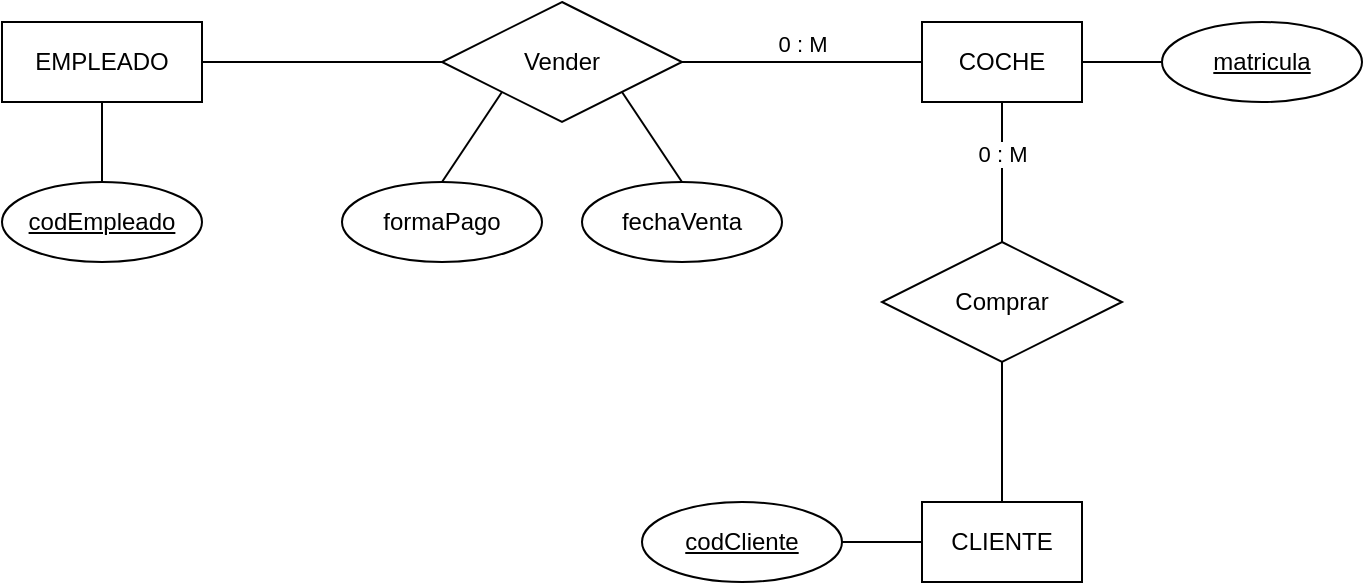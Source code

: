 <mxfile version="24.7.17">
  <diagram name="Página-1" id="n4CHHjMTnL-i9XU4nj9X">
    <mxGraphModel dx="1185" dy="688" grid="1" gridSize="10" guides="1" tooltips="1" connect="1" arrows="1" fold="1" page="1" pageScale="1" pageWidth="827" pageHeight="1169" math="0" shadow="0">
      <root>
        <mxCell id="0" />
        <mxCell id="1" parent="0" />
        <mxCell id="ViVPK2Wu-kz5aLM2kTYd-1" value="EMPLEADO" style="whiteSpace=wrap;html=1;align=center;" parent="1" vertex="1">
          <mxGeometry x="40" y="40" width="100" height="40" as="geometry" />
        </mxCell>
        <mxCell id="ViVPK2Wu-kz5aLM2kTYd-2" value="Vender" style="shape=rhombus;perimeter=rhombusPerimeter;whiteSpace=wrap;html=1;align=center;" parent="1" vertex="1">
          <mxGeometry x="260" y="30" width="120" height="60" as="geometry" />
        </mxCell>
        <mxCell id="ViVPK2Wu-kz5aLM2kTYd-3" value="COCHE" style="whiteSpace=wrap;html=1;align=center;" parent="1" vertex="1">
          <mxGeometry x="500" y="40" width="80" height="40" as="geometry" />
        </mxCell>
        <mxCell id="ViVPK2Wu-kz5aLM2kTYd-4" value="CLIENTE" style="whiteSpace=wrap;html=1;align=center;" parent="1" vertex="1">
          <mxGeometry x="500" y="280" width="80" height="40" as="geometry" />
        </mxCell>
        <mxCell id="ViVPK2Wu-kz5aLM2kTYd-5" value="Comprar" style="shape=rhombus;perimeter=rhombusPerimeter;whiteSpace=wrap;html=1;align=center;" parent="1" vertex="1">
          <mxGeometry x="480" y="150" width="120" height="60" as="geometry" />
        </mxCell>
        <mxCell id="ViVPK2Wu-kz5aLM2kTYd-6" value="" style="endArrow=none;html=1;rounded=0;exitX=1;exitY=0.5;exitDx=0;exitDy=0;entryX=0;entryY=0.5;entryDx=0;entryDy=0;edgeStyle=orthogonalEdgeStyle;verticalAlign=bottom;" parent="1" source="ViVPK2Wu-kz5aLM2kTYd-1" target="ViVPK2Wu-kz5aLM2kTYd-2" edge="1">
          <mxGeometry relative="1" as="geometry">
            <mxPoint x="180" y="160" as="sourcePoint" />
            <mxPoint x="434" y="410" as="targetPoint" />
          </mxGeometry>
        </mxCell>
        <mxCell id="ViVPK2Wu-kz5aLM2kTYd-7" value="0 : M" style="endArrow=none;html=1;rounded=0;exitX=0;exitY=0.5;exitDx=0;exitDy=0;entryX=1;entryY=0.5;entryDx=0;entryDy=0;edgeStyle=orthogonalEdgeStyle;verticalAlign=bottom;" parent="1" source="ViVPK2Wu-kz5aLM2kTYd-3" target="ViVPK2Wu-kz5aLM2kTYd-2" edge="1">
          <mxGeometry relative="1" as="geometry">
            <mxPoint x="150" y="70" as="sourcePoint" />
            <mxPoint x="270" y="70" as="targetPoint" />
          </mxGeometry>
        </mxCell>
        <mxCell id="ViVPK2Wu-kz5aLM2kTYd-8" value="0 : M" style="endArrow=none;html=1;rounded=0;exitX=0.5;exitY=1;exitDx=0;exitDy=0;entryX=0.5;entryY=0;entryDx=0;entryDy=0;edgeStyle=orthogonalEdgeStyle;verticalAlign=bottom;" parent="1" source="ViVPK2Wu-kz5aLM2kTYd-3" target="ViVPK2Wu-kz5aLM2kTYd-5" edge="1">
          <mxGeometry relative="1" as="geometry">
            <mxPoint x="510" y="70" as="sourcePoint" />
            <mxPoint x="390" y="70" as="targetPoint" />
          </mxGeometry>
        </mxCell>
        <mxCell id="ViVPK2Wu-kz5aLM2kTYd-9" value="" style="endArrow=none;html=1;rounded=0;exitX=0.5;exitY=0;exitDx=0;exitDy=0;entryX=0.5;entryY=1;entryDx=0;entryDy=0;edgeStyle=orthogonalEdgeStyle;verticalAlign=bottom;" parent="1" source="ViVPK2Wu-kz5aLM2kTYd-4" target="ViVPK2Wu-kz5aLM2kTYd-5" edge="1">
          <mxGeometry relative="1" as="geometry">
            <mxPoint x="550" y="90" as="sourcePoint" />
            <mxPoint x="550" y="140" as="targetPoint" />
          </mxGeometry>
        </mxCell>
        <mxCell id="ViVPK2Wu-kz5aLM2kTYd-10" value="formaPago" style="ellipse;whiteSpace=wrap;html=1;align=center;" parent="1" vertex="1">
          <mxGeometry x="210" y="120" width="100" height="40" as="geometry" />
        </mxCell>
        <mxCell id="ViVPK2Wu-kz5aLM2kTYd-11" value="fechaVenta" style="ellipse;whiteSpace=wrap;html=1;align=center;" parent="1" vertex="1">
          <mxGeometry x="330" y="120" width="100" height="40" as="geometry" />
        </mxCell>
        <mxCell id="ViVPK2Wu-kz5aLM2kTYd-12" value="" style="endArrow=none;html=1;rounded=0;entryX=0;entryY=1;entryDx=0;entryDy=0;exitX=0.5;exitY=0;exitDx=0;exitDy=0;" parent="1" source="ViVPK2Wu-kz5aLM2kTYd-10" target="ViVPK2Wu-kz5aLM2kTYd-2" edge="1">
          <mxGeometry width="50" height="50" relative="1" as="geometry">
            <mxPoint x="290" y="310" as="sourcePoint" />
            <mxPoint x="340" y="260" as="targetPoint" />
          </mxGeometry>
        </mxCell>
        <mxCell id="ViVPK2Wu-kz5aLM2kTYd-13" value="" style="endArrow=none;html=1;rounded=0;entryX=1;entryY=1;entryDx=0;entryDy=0;exitX=0.5;exitY=0;exitDx=0;exitDy=0;" parent="1" source="ViVPK2Wu-kz5aLM2kTYd-11" target="ViVPK2Wu-kz5aLM2kTYd-2" edge="1">
          <mxGeometry width="50" height="50" relative="1" as="geometry">
            <mxPoint x="260" y="150" as="sourcePoint" />
            <mxPoint x="300" y="85" as="targetPoint" />
          </mxGeometry>
        </mxCell>
        <mxCell id="ViVPK2Wu-kz5aLM2kTYd-14" value="&lt;u&gt;codEmpleado&lt;/u&gt;" style="ellipse;whiteSpace=wrap;html=1;align=center;" parent="1" vertex="1">
          <mxGeometry x="40" y="120" width="100" height="40" as="geometry" />
        </mxCell>
        <mxCell id="ViVPK2Wu-kz5aLM2kTYd-15" value="&lt;u&gt;matricula&lt;/u&gt;" style="ellipse;whiteSpace=wrap;html=1;align=center;" parent="1" vertex="1">
          <mxGeometry x="620" y="40" width="100" height="40" as="geometry" />
        </mxCell>
        <mxCell id="ViVPK2Wu-kz5aLM2kTYd-17" value="" style="endArrow=none;html=1;rounded=0;exitX=0.5;exitY=1;exitDx=0;exitDy=0;entryX=0.5;entryY=0;entryDx=0;entryDy=0;edgeStyle=orthogonalEdgeStyle;verticalAlign=bottom;" parent="1" source="ViVPK2Wu-kz5aLM2kTYd-1" target="ViVPK2Wu-kz5aLM2kTYd-14" edge="1">
          <mxGeometry relative="1" as="geometry">
            <mxPoint x="270" y="130" as="sourcePoint" />
            <mxPoint x="524" y="380" as="targetPoint" />
          </mxGeometry>
        </mxCell>
        <mxCell id="ViVPK2Wu-kz5aLM2kTYd-18" value="" style="endArrow=none;html=1;rounded=0;exitX=0;exitY=0.5;exitDx=0;exitDy=0;edgeStyle=orthogonalEdgeStyle;verticalAlign=bottom;entryX=1;entryY=0.5;entryDx=0;entryDy=0;" parent="1" source="ViVPK2Wu-kz5aLM2kTYd-15" target="ViVPK2Wu-kz5aLM2kTYd-3" edge="1">
          <mxGeometry relative="1" as="geometry">
            <mxPoint x="100" y="90" as="sourcePoint" />
            <mxPoint x="600" y="20" as="targetPoint" />
          </mxGeometry>
        </mxCell>
        <mxCell id="ViVPK2Wu-kz5aLM2kTYd-19" value="&lt;u&gt;codCliente&lt;/u&gt;" style="ellipse;whiteSpace=wrap;html=1;align=center;" parent="1" vertex="1">
          <mxGeometry x="360" y="280" width="100" height="40" as="geometry" />
        </mxCell>
        <mxCell id="ViVPK2Wu-kz5aLM2kTYd-20" value="" style="endArrow=none;html=1;rounded=0;exitX=1;exitY=0.5;exitDx=0;exitDy=0;entryX=0;entryY=0.5;entryDx=0;entryDy=0;edgeStyle=orthogonalEdgeStyle;verticalAlign=bottom;" parent="1" source="ViVPK2Wu-kz5aLM2kTYd-19" target="ViVPK2Wu-kz5aLM2kTYd-4" edge="1">
          <mxGeometry relative="1" as="geometry">
            <mxPoint x="260" y="130" as="sourcePoint" />
            <mxPoint x="514" y="380" as="targetPoint" />
          </mxGeometry>
        </mxCell>
      </root>
    </mxGraphModel>
  </diagram>
</mxfile>
